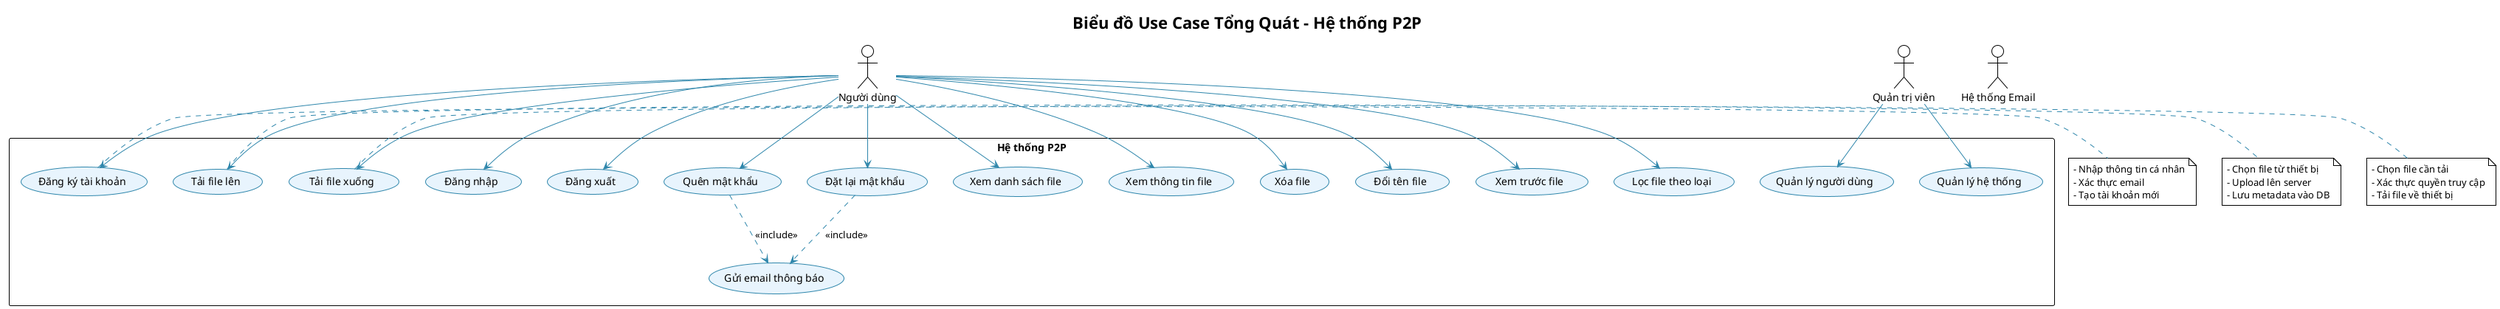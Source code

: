 @startuml UseCase_General
!theme plain
skinparam backgroundColor #FFFFFF
skinparam usecase {
    BackgroundColor #E8F4FD
    BorderColor #2E86AB
    ArrowColor #2E86AB
}

title Biểu đồ Use Case Tổng Quát - Hệ thống P2P

actor "Người dùng" as User
actor "Quản trị viên" as Admin
actor "Hệ thống Email" as EmailSystem

rectangle "Hệ thống P2P" {
    usecase "Đăng ký tài khoản" as UC1
    usecase "Đăng nhập" as UC2
    usecase "Đăng xuất" as UC3
    usecase "Quên mật khẩu" as UC4
    usecase "Đặt lại mật khẩu" as UC5
    usecase "Tải file lên" as UC6
    usecase "Tải file xuống" as UC7
    usecase "Xem danh sách file" as UC8
    usecase "Xem thông tin file" as UC9
    usecase "Xóa file" as UC10
    usecase "Đổi tên file" as UC11
    usecase "Xem trước file" as UC12
    usecase "Lọc file theo loại" as UC13
    usecase "Quản lý người dùng" as UC14
    usecase "Quản lý hệ thống" as UC15
    usecase "Gửi email thông báo" as UC16
}

User --> UC1
User --> UC2
User --> UC3
User --> UC4
User --> UC5
User --> UC6
User --> UC7
User --> UC8
User --> UC9
User --> UC10
User --> UC11
User --> UC12
User --> UC13

Admin --> UC14
Admin --> UC15

UC4 ..> UC16 : <<include>>
UC5 ..> UC16 : <<include>>

note right of UC1
  - Nhập thông tin cá nhân
  - Xác thực email
  - Tạo tài khoản mới
end note

note right of UC6
  - Chọn file từ thiết bị
  - Upload lên server
  - Lưu metadata vào DB
end note

note right of UC7
  - Chọn file cần tải
  - Xác thực quyền truy cập
  - Tải file về thiết bị
end note

@enduml 